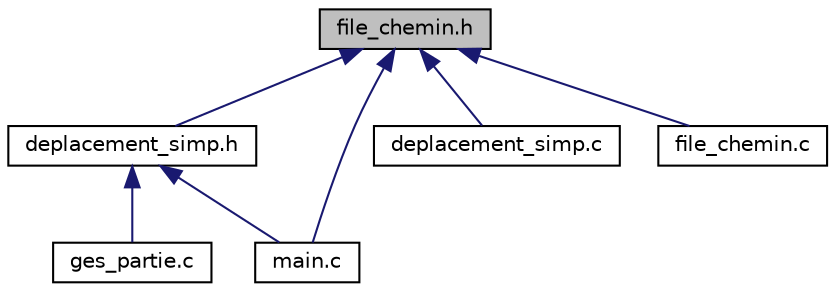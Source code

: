 digraph "file_chemin.h"
{
  edge [fontname="Helvetica",fontsize="10",labelfontname="Helvetica",labelfontsize="10"];
  node [fontname="Helvetica",fontsize="10",shape=record];
  Node1 [label="file_chemin.h",height=0.2,width=0.4,color="black", fillcolor="grey75", style="filled", fontcolor="black"];
  Node1 -> Node2 [dir="back",color="midnightblue",fontsize="10",style="solid",fontname="Helvetica"];
  Node2 [label="deplacement_simp.h",height=0.2,width=0.4,color="black", fillcolor="white", style="filled",URL="$a00015.html",tooltip="Ce fichier contient les primitives des fonctions de déplacement sur la carte. "];
  Node2 -> Node3 [dir="back",color="midnightblue",fontsize="10",style="solid",fontname="Helvetica"];
  Node3 [label="ges_partie.c",height=0.2,width=0.4,color="black", fillcolor="white", style="filled",URL="$a00020.html",tooltip="Ce fichier contient les fonctions permettant le lancement et le déroulement de la partie..."];
  Node2 -> Node4 [dir="back",color="midnightblue",fontsize="10",style="solid",fontname="Helvetica"];
  Node4 [label="main.c",height=0.2,width=0.4,color="black", fillcolor="white", style="filled",URL="$a00027.html",tooltip="Menu principal et lancement de la partie. "];
  Node1 -> Node5 [dir="back",color="midnightblue",fontsize="10",style="solid",fontname="Helvetica"];
  Node5 [label="deplacement_simp.c",height=0.2,width=0.4,color="black", fillcolor="white", style="filled",URL="$a00014.html",tooltip="Ce fichier contient les fonctions de déplacement sur la carte. "];
  Node1 -> Node6 [dir="back",color="midnightblue",fontsize="10",style="solid",fontname="Helvetica"];
  Node6 [label="file_chemin.c",height=0.2,width=0.4,color="black", fillcolor="white", style="filled",URL="$a00016.html",tooltip="Ce fichier contient les primitives d&#39;acces aux files de noeuds. "];
  Node1 -> Node4 [dir="back",color="midnightblue",fontsize="10",style="solid",fontname="Helvetica"];
}
